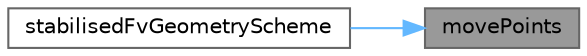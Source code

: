 digraph "movePoints"
{
 // LATEX_PDF_SIZE
  bgcolor="transparent";
  edge [fontname=Helvetica,fontsize=10,labelfontname=Helvetica,labelfontsize=10];
  node [fontname=Helvetica,fontsize=10,shape=box,height=0.2,width=0.4];
  rankdir="RL";
  Node1 [id="Node000001",label="movePoints",height=0.2,width=0.4,color="gray40", fillcolor="grey60", style="filled", fontcolor="black",tooltip=" "];
  Node1 -> Node2 [id="edge1_Node000001_Node000002",dir="back",color="steelblue1",style="solid",tooltip=" "];
  Node2 [id="Node000002",label="stabilisedFvGeometryScheme",height=0.2,width=0.4,color="grey40", fillcolor="white", style="filled",URL="$classFoam_1_1stabilisedFvGeometryScheme.html#afb8152e2a66b2eb0b6870ef6c5e884bb",tooltip=" "];
}
